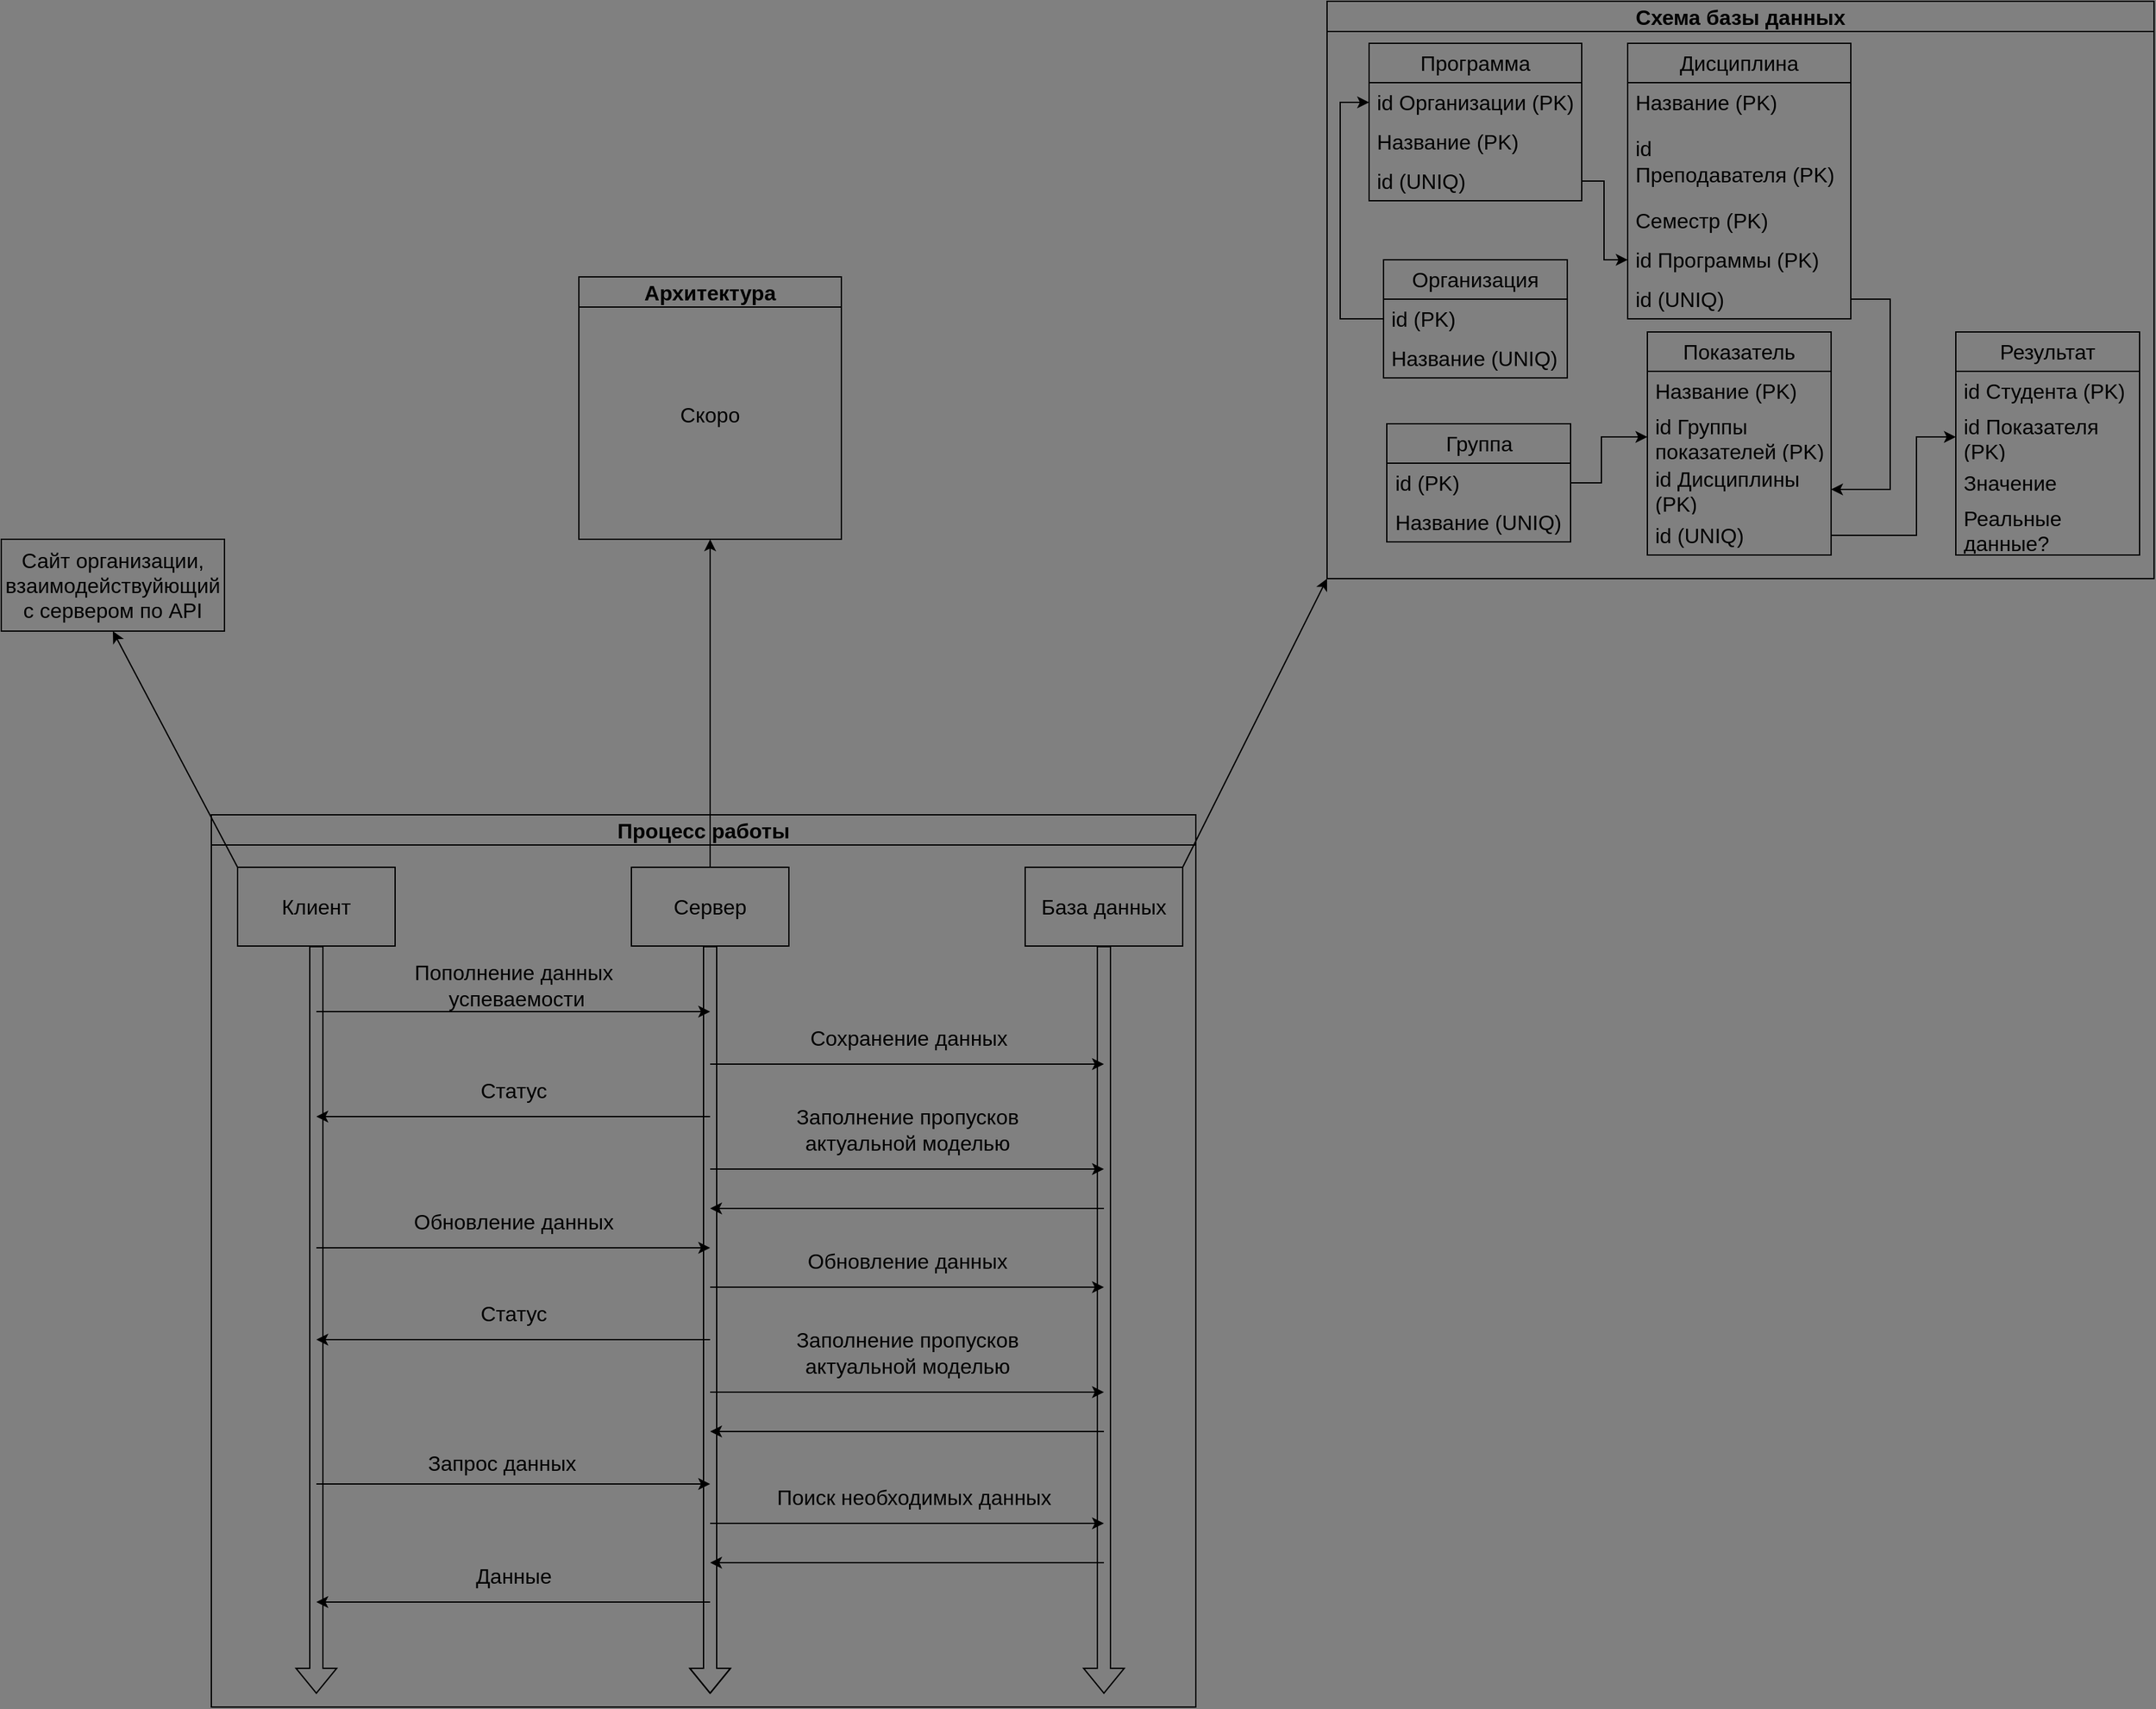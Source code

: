 <mxfile>
    <diagram id="vmGSrUCs7UgJOY4CC2sG" name="Страница 1">
        <mxGraphModel dx="1910" dy="1963" grid="0" gridSize="10" guides="1" tooltips="1" connect="1" arrows="1" fold="1" page="0" pageScale="1" pageWidth="827" pageHeight="1169" background="#808080" math="0" shadow="0">
            <root>
                <mxCell id="0"/>
                <mxCell id="1" parent="0"/>
                <mxCell id="2" value="&lt;font style=&quot;font-size: 16px;&quot;&gt;Сервер&lt;/font&gt;" style="rounded=0;whiteSpace=wrap;html=1;fillColor=none;labelBackgroundColor=none;" parent="1" vertex="1">
                    <mxGeometry x="380" y="130" width="120" height="60" as="geometry"/>
                </mxCell>
                <mxCell id="3" value="&lt;font style=&quot;font-size: 16px;&quot;&gt;Клиент&lt;/font&gt;" style="rounded=0;whiteSpace=wrap;html=1;labelBackgroundColor=none;fillColor=none;" parent="1" vertex="1">
                    <mxGeometry x="80" y="130" width="120" height="60" as="geometry"/>
                </mxCell>
                <mxCell id="7" value="" style="shape=flexArrow;endArrow=classic;html=1;exitX=0.5;exitY=1;exitDx=0;exitDy=0;labelBackgroundColor=none;rounded=0;" parent="1" source="3" edge="1">
                    <mxGeometry width="50" height="50" relative="1" as="geometry">
                        <mxPoint x="620" y="610" as="sourcePoint"/>
                        <mxPoint x="140" y="760" as="targetPoint"/>
                    </mxGeometry>
                </mxCell>
                <mxCell id="8" value="" style="shape=flexArrow;endArrow=classic;html=1;exitX=0.5;exitY=1;exitDx=0;exitDy=0;labelBackgroundColor=none;rounded=0;" parent="1" source="2" edge="1">
                    <mxGeometry width="50" height="50" relative="1" as="geometry">
                        <mxPoint x="340" y="610" as="sourcePoint"/>
                        <mxPoint x="440" y="760" as="targetPoint"/>
                        <Array as="points">
                            <mxPoint x="440" y="340"/>
                        </Array>
                    </mxGeometry>
                </mxCell>
                <mxCell id="9" value="Пополнение данных&lt;br&gt;&amp;nbsp;успеваемости" style="endArrow=classic;html=1;fontSize=16;labelBackgroundColor=none;rounded=0;" parent="1" edge="1">
                    <mxGeometry y="20" width="50" height="50" relative="1" as="geometry">
                        <mxPoint x="140" y="240" as="sourcePoint"/>
                        <mxPoint x="440" y="240" as="targetPoint"/>
                        <mxPoint as="offset"/>
                    </mxGeometry>
                </mxCell>
                <mxCell id="10" value="&lt;font style=&quot;font-size: 16px;&quot;&gt;База данных&lt;/font&gt;" style="rounded=0;whiteSpace=wrap;html=1;fillColor=none;labelBackgroundColor=none;" parent="1" vertex="1">
                    <mxGeometry x="680" y="130" width="120" height="60" as="geometry"/>
                </mxCell>
                <mxCell id="11" value="" style="shape=flexArrow;endArrow=classic;html=1;exitX=0.5;exitY=1;exitDx=0;exitDy=0;labelBackgroundColor=none;rounded=0;" parent="1" source="10" edge="1">
                    <mxGeometry width="50" height="50" relative="1" as="geometry">
                        <mxPoint x="640" y="610" as="sourcePoint"/>
                        <mxPoint x="740" y="760" as="targetPoint"/>
                    </mxGeometry>
                </mxCell>
                <mxCell id="13" value="" style="endArrow=classic;html=1;fontSize=16;labelBackgroundColor=none;rounded=0;" parent="1" edge="1">
                    <mxGeometry width="50" height="50" relative="1" as="geometry">
                        <mxPoint x="440" y="280" as="sourcePoint"/>
                        <mxPoint x="740" y="280" as="targetPoint"/>
                    </mxGeometry>
                </mxCell>
                <mxCell id="14" value="Сохранение данных" style="edgeLabel;html=1;align=center;verticalAlign=middle;resizable=0;points=[];fontSize=16;rounded=0;labelBackgroundColor=none;" parent="13" vertex="1" connectable="0">
                    <mxGeometry x="-0.311" y="-1" relative="1" as="geometry">
                        <mxPoint x="47" y="-21" as="offset"/>
                    </mxGeometry>
                </mxCell>
                <mxCell id="15" value="Статус" style="endArrow=classic;html=1;fontSize=16;labelBackgroundColor=none;rounded=0;" parent="1" edge="1">
                    <mxGeometry y="-20" width="50" height="50" relative="1" as="geometry">
                        <mxPoint x="440" y="320" as="sourcePoint"/>
                        <mxPoint x="140" y="320" as="targetPoint"/>
                        <mxPoint as="offset"/>
                    </mxGeometry>
                </mxCell>
                <mxCell id="16" value="" style="endArrow=classic;html=1;fontSize=16;labelBackgroundColor=none;rounded=0;" parent="1" edge="1">
                    <mxGeometry width="50" height="50" relative="1" as="geometry">
                        <mxPoint x="440" y="360" as="sourcePoint"/>
                        <mxPoint x="740" y="360" as="targetPoint"/>
                    </mxGeometry>
                </mxCell>
                <mxCell id="17" value="" style="endArrow=classic;html=1;fontSize=16;labelBackgroundColor=none;rounded=0;" parent="1" edge="1">
                    <mxGeometry width="50" height="50" relative="1" as="geometry">
                        <mxPoint x="740" y="560" as="sourcePoint"/>
                        <mxPoint x="440" y="560" as="targetPoint"/>
                    </mxGeometry>
                </mxCell>
                <mxCell id="18" value="Заполнение пропусков&lt;br&gt;актуальной моделью" style="edgeLabel;html=1;align=center;verticalAlign=middle;resizable=0;points=[];fontSize=16;rounded=0;labelBackgroundColor=none;" parent="17" vertex="1" connectable="0">
                    <mxGeometry x="0.155" relative="1" as="geometry">
                        <mxPoint x="23" y="-60" as="offset"/>
                    </mxGeometry>
                </mxCell>
                <mxCell id="19" value="" style="endArrow=classic;html=1;fontSize=16;labelBackgroundColor=none;rounded=0;" parent="1" edge="1">
                    <mxGeometry width="50" height="50" relative="1" as="geometry">
                        <mxPoint x="140" y="420" as="sourcePoint"/>
                        <mxPoint x="440" y="420" as="targetPoint"/>
                    </mxGeometry>
                </mxCell>
                <mxCell id="20" value="Обновление данных" style="edgeLabel;html=1;align=center;verticalAlign=middle;resizable=0;points=[];fontSize=16;rounded=0;labelBackgroundColor=none;" parent="19" vertex="1" connectable="0">
                    <mxGeometry x="-0.155" y="1" relative="1" as="geometry">
                        <mxPoint x="23" y="-19" as="offset"/>
                    </mxGeometry>
                </mxCell>
                <mxCell id="26" value="" style="endArrow=classic;html=1;fontSize=16;labelBackgroundColor=none;rounded=0;" parent="1" edge="1">
                    <mxGeometry width="50" height="50" relative="1" as="geometry">
                        <mxPoint x="440" y="530" as="sourcePoint"/>
                        <mxPoint x="740" y="530" as="targetPoint"/>
                    </mxGeometry>
                </mxCell>
                <mxCell id="27" value="" style="endArrow=classic;html=1;fontSize=16;labelBackgroundColor=none;rounded=0;" parent="1" edge="1">
                    <mxGeometry width="50" height="50" relative="1" as="geometry">
                        <mxPoint x="740" y="390" as="sourcePoint"/>
                        <mxPoint x="440" y="390" as="targetPoint"/>
                    </mxGeometry>
                </mxCell>
                <mxCell id="28" value="Заполнение пропусков&lt;br&gt;актуальной моделью" style="edgeLabel;html=1;align=center;verticalAlign=middle;resizable=0;points=[];fontSize=16;rounded=0;labelBackgroundColor=none;" parent="27" vertex="1" connectable="0">
                    <mxGeometry x="0.155" relative="1" as="geometry">
                        <mxPoint x="23" y="-60" as="offset"/>
                    </mxGeometry>
                </mxCell>
                <mxCell id="29" value="" style="endArrow=classic;html=1;fontSize=16;labelBackgroundColor=none;rounded=0;" parent="1" edge="1">
                    <mxGeometry width="50" height="50" relative="1" as="geometry">
                        <mxPoint x="440" y="450" as="sourcePoint"/>
                        <mxPoint x="740" y="450" as="targetPoint"/>
                    </mxGeometry>
                </mxCell>
                <mxCell id="30" value="Обновление данных" style="edgeLabel;html=1;align=center;verticalAlign=middle;resizable=0;points=[];fontSize=16;rounded=0;labelBackgroundColor=none;" parent="29" vertex="1" connectable="0">
                    <mxGeometry x="-0.436" y="-1" relative="1" as="geometry">
                        <mxPoint x="65" y="-21" as="offset"/>
                    </mxGeometry>
                </mxCell>
                <mxCell id="31" value="" style="endArrow=classic;html=1;fontSize=16;labelBackgroundColor=none;rounded=0;" parent="1" edge="1">
                    <mxGeometry width="50" height="50" relative="1" as="geometry">
                        <mxPoint x="440" y="490" as="sourcePoint"/>
                        <mxPoint x="140" y="490" as="targetPoint"/>
                    </mxGeometry>
                </mxCell>
                <mxCell id="32" value="Статус" style="edgeLabel;html=1;align=center;verticalAlign=middle;resizable=0;points=[];fontSize=16;rounded=0;labelBackgroundColor=none;" parent="31" vertex="1" connectable="0">
                    <mxGeometry x="0.128" y="-3" relative="1" as="geometry">
                        <mxPoint x="19" y="-17" as="offset"/>
                    </mxGeometry>
                </mxCell>
                <mxCell id="33" value="" style="endArrow=classic;html=1;fontSize=16;labelBackgroundColor=none;rounded=0;" parent="1" edge="1">
                    <mxGeometry width="50" height="50" relative="1" as="geometry">
                        <mxPoint x="140" y="600" as="sourcePoint"/>
                        <mxPoint x="440" y="600" as="targetPoint"/>
                    </mxGeometry>
                </mxCell>
                <mxCell id="34" value="Запрос данных" style="edgeLabel;html=1;align=center;verticalAlign=middle;resizable=0;points=[];fontSize=16;rounded=0;labelBackgroundColor=none;" parent="33" vertex="1" connectable="0">
                    <mxGeometry x="0.417" y="-1" relative="1" as="geometry">
                        <mxPoint x="-72" y="-17" as="offset"/>
                    </mxGeometry>
                </mxCell>
                <mxCell id="35" value="" style="endArrow=classic;html=1;fontSize=16;labelBackgroundColor=none;rounded=0;" parent="1" edge="1">
                    <mxGeometry width="50" height="50" relative="1" as="geometry">
                        <mxPoint x="440" y="630" as="sourcePoint"/>
                        <mxPoint x="740" y="630" as="targetPoint"/>
                    </mxGeometry>
                </mxCell>
                <mxCell id="36" value="" style="endArrow=classic;html=1;fontSize=16;labelBackgroundColor=none;rounded=0;" parent="1" edge="1">
                    <mxGeometry width="50" height="50" relative="1" as="geometry">
                        <mxPoint x="740" y="660" as="sourcePoint"/>
                        <mxPoint x="440" y="660" as="targetPoint"/>
                    </mxGeometry>
                </mxCell>
                <mxCell id="37" value="Поиск необходимых данных" style="edgeLabel;html=1;align=center;verticalAlign=middle;resizable=0;points=[];fontSize=16;rounded=0;labelBackgroundColor=none;" parent="36" vertex="1" connectable="0">
                    <mxGeometry x="-0.035" y="2" relative="1" as="geometry">
                        <mxPoint y="-52" as="offset"/>
                    </mxGeometry>
                </mxCell>
                <mxCell id="38" value="Данные" style="endArrow=classic;html=1;fontSize=16;labelBackgroundColor=none;rounded=0;" parent="1" edge="1">
                    <mxGeometry y="-20" width="50" height="50" relative="1" as="geometry">
                        <mxPoint x="440" y="690" as="sourcePoint"/>
                        <mxPoint x="140" y="690" as="targetPoint"/>
                        <mxPoint as="offset"/>
                    </mxGeometry>
                </mxCell>
                <mxCell id="39" value="Схема базы данных" style="swimlane;whiteSpace=wrap;html=1;fontSize=16;rounded=0;labelBackgroundColor=none;fillColor=none;" parent="1" vertex="1">
                    <mxGeometry x="910" y="-530" width="630" height="440" as="geometry"/>
                </mxCell>
                <mxCell id="59" value="Дисциплина" style="swimlane;fontStyle=0;childLayout=stackLayout;horizontal=1;startSize=30;horizontalStack=0;resizeParent=1;resizeParentMax=0;resizeLast=0;collapsible=1;marginBottom=0;whiteSpace=wrap;html=1;fontSize=16;rounded=0;labelBackgroundColor=none;fillColor=none;" parent="39" vertex="1">
                    <mxGeometry x="229" y="32" width="170" height="210" as="geometry"/>
                </mxCell>
                <mxCell id="62" value="Название (PK)" style="text;strokeColor=none;fillColor=none;align=left;verticalAlign=middle;spacingLeft=4;spacingRight=4;overflow=hidden;points=[[0,0.5],[1,0.5]];portConstraint=eastwest;rotatable=0;whiteSpace=wrap;html=1;fontSize=16;rounded=0;labelBackgroundColor=none;" parent="59" vertex="1">
                    <mxGeometry y="30" width="170" height="30" as="geometry"/>
                </mxCell>
                <mxCell id="61" value="id&lt;br&gt;Преподавателя (PK)" style="text;strokeColor=none;fillColor=none;align=left;verticalAlign=middle;spacingLeft=4;spacingRight=4;overflow=hidden;points=[[0,0.5],[1,0.5]];portConstraint=eastwest;rotatable=0;whiteSpace=wrap;html=1;fontSize=16;rounded=0;labelBackgroundColor=none;" parent="59" vertex="1">
                    <mxGeometry y="60" width="170" height="60" as="geometry"/>
                </mxCell>
                <mxCell id="83" value="Семестр (PK)" style="text;strokeColor=none;fillColor=none;align=left;verticalAlign=middle;spacingLeft=4;spacingRight=4;overflow=hidden;points=[[0,0.5],[1,0.5]];portConstraint=eastwest;rotatable=0;whiteSpace=wrap;html=1;fontSize=16;rounded=0;labelBackgroundColor=none;" parent="59" vertex="1">
                    <mxGeometry y="120" width="170" height="30" as="geometry"/>
                </mxCell>
                <mxCell id="92" value="id Программы (PK)" style="text;strokeColor=none;fillColor=none;align=left;verticalAlign=middle;spacingLeft=4;spacingRight=4;overflow=hidden;points=[[0,0.5],[1,0.5]];portConstraint=eastwest;rotatable=0;whiteSpace=wrap;html=1;fontSize=16;rounded=0;labelBackgroundColor=none;" parent="59" vertex="1">
                    <mxGeometry y="150" width="170" height="30" as="geometry"/>
                </mxCell>
                <mxCell id="60" value="id (UNIQ)" style="text;strokeColor=none;fillColor=none;align=left;verticalAlign=middle;spacingLeft=4;spacingRight=4;overflow=hidden;points=[[0,0.5],[1,0.5]];portConstraint=eastwest;rotatable=0;whiteSpace=wrap;html=1;fontSize=16;rounded=0;labelBackgroundColor=none;" parent="59" vertex="1">
                    <mxGeometry y="180" width="170" height="30" as="geometry"/>
                </mxCell>
                <mxCell id="68" value="Результат" style="swimlane;fontStyle=0;childLayout=stackLayout;horizontal=1;startSize=30;horizontalStack=0;resizeParent=1;resizeParentMax=0;resizeLast=0;collapsible=1;marginBottom=0;whiteSpace=wrap;html=1;fontSize=16;rounded=0;labelBackgroundColor=none;fillColor=none;" parent="39" vertex="1">
                    <mxGeometry x="479" y="252" width="140" height="170" as="geometry"/>
                </mxCell>
                <mxCell id="69" value="id Студента (PK)" style="text;strokeColor=none;fillColor=none;align=left;verticalAlign=middle;spacingLeft=4;spacingRight=4;overflow=hidden;points=[[0,0.5],[1,0.5]];portConstraint=eastwest;rotatable=0;whiteSpace=wrap;html=1;fontSize=16;rounded=0;labelBackgroundColor=none;" parent="68" vertex="1">
                    <mxGeometry y="30" width="140" height="30" as="geometry"/>
                </mxCell>
                <mxCell id="70" value="id Показателя (PK)" style="text;strokeColor=none;fillColor=none;align=left;verticalAlign=middle;spacingLeft=4;spacingRight=4;overflow=hidden;points=[[0,0.5],[1,0.5]];portConstraint=eastwest;rotatable=0;whiteSpace=wrap;html=1;fontSize=16;rounded=0;labelBackgroundColor=none;" parent="68" vertex="1">
                    <mxGeometry y="60" width="140" height="40" as="geometry"/>
                </mxCell>
                <mxCell id="71" value="Значение" style="text;strokeColor=none;fillColor=none;align=left;verticalAlign=middle;spacingLeft=4;spacingRight=4;overflow=hidden;points=[[0,0.5],[1,0.5]];portConstraint=eastwest;rotatable=0;whiteSpace=wrap;html=1;fontSize=16;rounded=0;labelBackgroundColor=none;" parent="68" vertex="1">
                    <mxGeometry y="100" width="140" height="30" as="geometry"/>
                </mxCell>
                <mxCell id="84" value="Реальные данные?" style="text;strokeColor=none;fillColor=none;align=left;verticalAlign=middle;spacingLeft=4;spacingRight=4;overflow=hidden;points=[[0,0.5],[1,0.5]];portConstraint=eastwest;rotatable=0;whiteSpace=wrap;html=1;fontSize=16;rounded=0;labelBackgroundColor=none;" parent="68" vertex="1">
                    <mxGeometry y="130" width="140" height="40" as="geometry"/>
                </mxCell>
                <mxCell id="73" value="Показатель" style="swimlane;fontStyle=0;childLayout=stackLayout;horizontal=1;startSize=30;horizontalStack=0;resizeParent=1;resizeParentMax=0;resizeLast=0;collapsible=1;marginBottom=0;whiteSpace=wrap;html=1;fontSize=16;rounded=0;labelBackgroundColor=none;fillColor=none;" parent="39" vertex="1">
                    <mxGeometry x="244" y="252" width="140" height="170" as="geometry"/>
                </mxCell>
                <mxCell id="76" value="Название (PK)" style="text;strokeColor=none;fillColor=none;align=left;verticalAlign=middle;spacingLeft=4;spacingRight=4;overflow=hidden;points=[[0,0.5],[1,0.5]];portConstraint=eastwest;rotatable=0;whiteSpace=wrap;html=1;fontSize=16;rounded=0;labelBackgroundColor=none;" parent="73" vertex="1">
                    <mxGeometry y="30" width="140" height="30" as="geometry"/>
                </mxCell>
                <mxCell id="93" value="id Группы показателей (PK)" style="text;strokeColor=none;fillColor=none;align=left;verticalAlign=middle;spacingLeft=4;spacingRight=4;overflow=hidden;points=[[0,0.5],[1,0.5]];portConstraint=eastwest;rotatable=0;whiteSpace=wrap;html=1;fontSize=16;rounded=0;labelBackgroundColor=none;" parent="73" vertex="1">
                    <mxGeometry y="60" width="140" height="40" as="geometry"/>
                </mxCell>
                <mxCell id="75" value="id Дисциплины (PK)" style="text;strokeColor=none;fillColor=none;align=left;verticalAlign=middle;spacingLeft=4;spacingRight=4;overflow=hidden;points=[[0,0.5],[1,0.5]];portConstraint=eastwest;rotatable=0;whiteSpace=wrap;html=1;fontSize=16;rounded=0;labelBackgroundColor=none;" parent="73" vertex="1">
                    <mxGeometry y="100" width="140" height="40" as="geometry"/>
                </mxCell>
                <mxCell id="74" value="id (UNIQ)" style="text;strokeColor=none;fillColor=none;align=left;verticalAlign=middle;spacingLeft=4;spacingRight=4;overflow=hidden;points=[[0,0.5],[1,0.5]];portConstraint=eastwest;rotatable=0;whiteSpace=wrap;html=1;fontSize=16;rounded=0;labelBackgroundColor=none;" parent="73" vertex="1">
                    <mxGeometry y="140" width="140" height="30" as="geometry"/>
                </mxCell>
                <mxCell id="86" value="Программа" style="swimlane;fontStyle=0;childLayout=stackLayout;horizontal=1;startSize=30;horizontalStack=0;resizeParent=1;resizeParentMax=0;resizeLast=0;collapsible=1;marginBottom=0;whiteSpace=wrap;html=1;fontSize=16;rounded=0;labelBackgroundColor=none;fillColor=none;" parent="39" vertex="1">
                    <mxGeometry x="32" y="32" width="162" height="120" as="geometry"/>
                </mxCell>
                <mxCell id="119" value="id Организации (PK)" style="text;strokeColor=none;fillColor=none;align=left;verticalAlign=middle;spacingLeft=4;spacingRight=4;overflow=hidden;points=[[0,0.5],[1,0.5]];portConstraint=eastwest;rotatable=0;whiteSpace=wrap;html=1;fontSize=16;" parent="86" vertex="1">
                    <mxGeometry y="30" width="162" height="30" as="geometry"/>
                </mxCell>
                <mxCell id="91" value="Название (PK)" style="text;strokeColor=none;fillColor=none;align=left;verticalAlign=middle;spacingLeft=4;spacingRight=4;overflow=hidden;points=[[0,0.5],[1,0.5]];portConstraint=eastwest;rotatable=0;whiteSpace=wrap;html=1;fontSize=16;rounded=0;labelBackgroundColor=none;" parent="86" vertex="1">
                    <mxGeometry y="60" width="162" height="30" as="geometry"/>
                </mxCell>
                <mxCell id="87" value="id (UNIQ)" style="text;strokeColor=none;fillColor=none;align=left;verticalAlign=middle;spacingLeft=4;spacingRight=4;overflow=hidden;points=[[0,0.5],[1,0.5]];portConstraint=eastwest;rotatable=0;whiteSpace=wrap;html=1;fontSize=16;rounded=0;labelBackgroundColor=none;" parent="86" vertex="1">
                    <mxGeometry y="90" width="162" height="30" as="geometry"/>
                </mxCell>
                <mxCell id="94" value="Группа" style="swimlane;fontStyle=0;childLayout=stackLayout;horizontal=1;startSize=30;horizontalStack=0;resizeParent=1;resizeParentMax=0;resizeLast=0;collapsible=1;marginBottom=0;whiteSpace=wrap;html=1;fontSize=16;rounded=0;labelBackgroundColor=none;fillColor=none;" parent="39" vertex="1">
                    <mxGeometry x="45.5" y="322" width="140" height="90" as="geometry"/>
                </mxCell>
                <mxCell id="95" value="id (PK)" style="text;strokeColor=none;fillColor=none;align=left;verticalAlign=middle;spacingLeft=4;spacingRight=4;overflow=hidden;points=[[0,0.5],[1,0.5]];portConstraint=eastwest;rotatable=0;whiteSpace=wrap;html=1;fontSize=16;rounded=0;labelBackgroundColor=none;" parent="94" vertex="1">
                    <mxGeometry y="30" width="140" height="30" as="geometry"/>
                </mxCell>
                <mxCell id="96" value="Название (UNIQ)" style="text;strokeColor=none;fillColor=none;align=left;verticalAlign=middle;spacingLeft=4;spacingRight=4;overflow=hidden;points=[[0,0.5],[1,0.5]];portConstraint=eastwest;rotatable=0;whiteSpace=wrap;html=1;fontSize=16;rounded=0;labelBackgroundColor=none;" parent="94" vertex="1">
                    <mxGeometry y="60" width="140" height="30" as="geometry"/>
                </mxCell>
                <mxCell id="100" value="" style="endArrow=classic;html=1;fontSize=16;exitX=1;exitY=0.5;exitDx=0;exitDy=0;entryX=0;entryY=0.5;entryDx=0;entryDy=0;labelBackgroundColor=none;rounded=0;" parent="39" source="87" target="92" edge="1">
                    <mxGeometry width="50" height="50" relative="1" as="geometry">
                        <mxPoint x="419" y="342" as="sourcePoint"/>
                        <mxPoint x="469" y="292" as="targetPoint"/>
                        <Array as="points">
                            <mxPoint x="211" y="137"/>
                            <mxPoint x="211" y="197"/>
                        </Array>
                    </mxGeometry>
                </mxCell>
                <mxCell id="101" value="" style="endArrow=classic;html=1;fontSize=16;exitX=1;exitY=0.5;exitDx=0;exitDy=0;entryX=0;entryY=0.5;entryDx=0;entryDy=0;labelBackgroundColor=none;rounded=0;" parent="39" source="95" target="93" edge="1">
                    <mxGeometry width="50" height="50" relative="1" as="geometry">
                        <mxPoint x="419" y="332" as="sourcePoint"/>
                        <mxPoint x="469" y="282" as="targetPoint"/>
                        <Array as="points">
                            <mxPoint x="209" y="367"/>
                            <mxPoint x="209" y="332"/>
                        </Array>
                    </mxGeometry>
                </mxCell>
                <mxCell id="102" value="" style="endArrow=classic;html=1;fontSize=16;exitX=1;exitY=0.5;exitDx=0;exitDy=0;entryX=1;entryY=0.5;entryDx=0;entryDy=0;labelBackgroundColor=none;rounded=0;" parent="39" source="60" target="75" edge="1">
                    <mxGeometry width="50" height="50" relative="1" as="geometry">
                        <mxPoint x="409" y="332" as="sourcePoint"/>
                        <mxPoint x="459" y="282" as="targetPoint"/>
                        <Array as="points">
                            <mxPoint x="429" y="227"/>
                            <mxPoint x="429" y="372"/>
                        </Array>
                    </mxGeometry>
                </mxCell>
                <mxCell id="103" value="" style="endArrow=classic;html=1;fontSize=16;exitX=1;exitY=0.5;exitDx=0;exitDy=0;entryX=0;entryY=0.5;entryDx=0;entryDy=0;labelBackgroundColor=none;rounded=0;" parent="39" source="74" target="70" edge="1">
                    <mxGeometry width="50" height="50" relative="1" as="geometry">
                        <mxPoint x="409" y="332" as="sourcePoint"/>
                        <mxPoint x="459" y="282" as="targetPoint"/>
                        <Array as="points">
                            <mxPoint x="449" y="407"/>
                            <mxPoint x="449" y="332"/>
                        </Array>
                    </mxGeometry>
                </mxCell>
                <mxCell id="121" value="Организация" style="swimlane;fontStyle=0;childLayout=stackLayout;horizontal=1;startSize=30;horizontalStack=0;resizeParent=1;resizeParentMax=0;resizeLast=0;collapsible=1;marginBottom=0;whiteSpace=wrap;html=1;fontSize=16;fillColor=none;" parent="39" vertex="1">
                    <mxGeometry x="43" y="197" width="140" height="90" as="geometry"/>
                </mxCell>
                <mxCell id="122" value="id (PK)" style="text;strokeColor=none;fillColor=none;align=left;verticalAlign=middle;spacingLeft=4;spacingRight=4;overflow=hidden;points=[[0,0.5],[1,0.5]];portConstraint=eastwest;rotatable=0;whiteSpace=wrap;html=1;fontSize=16;" parent="121" vertex="1">
                    <mxGeometry y="30" width="140" height="30" as="geometry"/>
                </mxCell>
                <mxCell id="123" value="Название (UNIQ)" style="text;strokeColor=none;fillColor=none;align=left;verticalAlign=middle;spacingLeft=4;spacingRight=4;overflow=hidden;points=[[0,0.5],[1,0.5]];portConstraint=eastwest;rotatable=0;whiteSpace=wrap;html=1;fontSize=16;" parent="121" vertex="1">
                    <mxGeometry y="60" width="140" height="30" as="geometry"/>
                </mxCell>
                <mxCell id="125" value="" style="endArrow=classic;html=1;fontSize=16;entryX=0;entryY=0.5;entryDx=0;entryDy=0;exitX=0;exitY=0.5;exitDx=0;exitDy=0;rounded=0;" parent="39" source="122" target="119" edge="1">
                    <mxGeometry width="50" height="50" relative="1" as="geometry">
                        <mxPoint x="172" y="185" as="sourcePoint"/>
                        <mxPoint x="222" y="135" as="targetPoint"/>
                        <Array as="points">
                            <mxPoint x="10" y="242"/>
                            <mxPoint x="10" y="77"/>
                        </Array>
                    </mxGeometry>
                </mxCell>
                <mxCell id="40" value="" style="endArrow=classic;html=1;fontSize=16;entryX=0;entryY=1;entryDx=0;entryDy=0;exitX=1;exitY=0;exitDx=0;exitDy=0;labelBackgroundColor=none;rounded=0;" parent="1" source="10" target="39" edge="1">
                    <mxGeometry width="50" height="50" relative="1" as="geometry">
                        <mxPoint x="860" y="170" as="sourcePoint"/>
                        <mxPoint x="910" y="120" as="targetPoint"/>
                    </mxGeometry>
                </mxCell>
                <mxCell id="41" value="Процесс работы" style="swimlane;whiteSpace=wrap;html=1;fontSize=16;rounded=0;labelBackgroundColor=none;fillColor=none;" parent="1" vertex="1">
                    <mxGeometry x="60" y="90" width="750" height="680" as="geometry"/>
                </mxCell>
                <mxCell id="104" value="" style="endArrow=classic;html=1;fontSize=16;entryX=0.5;entryY=1;entryDx=0;entryDy=0;labelBackgroundColor=none;rounded=0;" parent="1" target="105" edge="1">
                    <mxGeometry width="50" height="50" relative="1" as="geometry">
                        <mxPoint x="440" y="130" as="sourcePoint"/>
                        <mxPoint x="490" y="-40" as="targetPoint"/>
                    </mxGeometry>
                </mxCell>
                <mxCell id="105" value="Архитектура" style="swimlane;whiteSpace=wrap;html=1;fontSize=16;rounded=0;labelBackgroundColor=none;fillColor=none;" parent="1" vertex="1">
                    <mxGeometry x="340" y="-320" width="200" height="200" as="geometry"/>
                </mxCell>
                <mxCell id="106" value="Скоро" style="text;html=1;strokeColor=none;fillColor=none;align=center;verticalAlign=middle;whiteSpace=wrap;rounded=0;fontSize=16;labelBackgroundColor=none;" parent="105" vertex="1">
                    <mxGeometry x="70" y="90" width="60" height="30" as="geometry"/>
                </mxCell>
                <mxCell id="107" value="" style="endArrow=classic;html=1;fontSize=16;exitX=0;exitY=0;exitDx=0;exitDy=0;entryX=0.5;entryY=1;entryDx=0;entryDy=0;labelBackgroundColor=none;rounded=0;" parent="1" source="3" target="108" edge="1">
                    <mxGeometry width="50" height="50" relative="1" as="geometry">
                        <mxPoint x="280" y="130" as="sourcePoint"/>
                        <mxPoint y="-20" as="targetPoint"/>
                    </mxGeometry>
                </mxCell>
                <mxCell id="108" value="Сайт организации, взаимодействуйющий с сервером по API" style="rounded=0;whiteSpace=wrap;html=1;fontSize=16;labelBackgroundColor=none;fillColor=none;" parent="1" vertex="1">
                    <mxGeometry x="-100" y="-120" width="170" height="70" as="geometry"/>
                </mxCell>
            </root>
        </mxGraphModel>
    </diagram>
</mxfile>